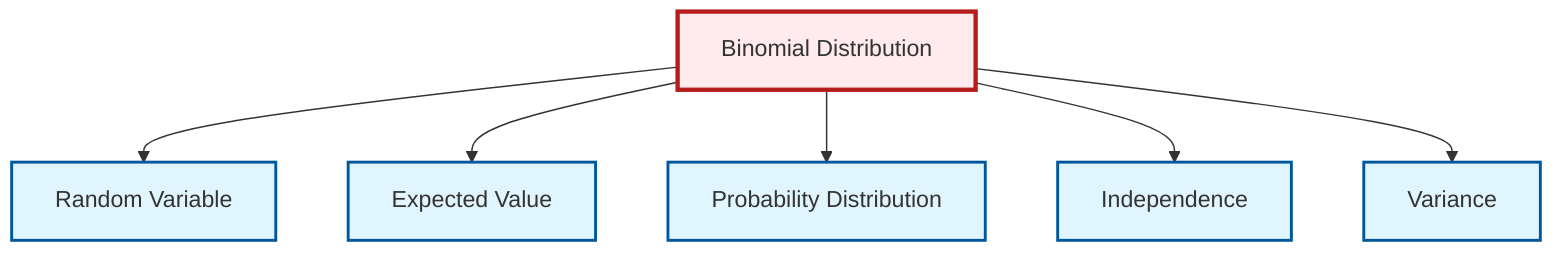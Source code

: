graph TD
    classDef definition fill:#e1f5fe,stroke:#01579b,stroke-width:2px
    classDef theorem fill:#f3e5f5,stroke:#4a148c,stroke-width:2px
    classDef axiom fill:#fff3e0,stroke:#e65100,stroke-width:2px
    classDef example fill:#e8f5e9,stroke:#1b5e20,stroke-width:2px
    classDef current fill:#ffebee,stroke:#b71c1c,stroke-width:3px
    def-independence["Independence"]:::definition
    def-random-variable["Random Variable"]:::definition
    def-binomial-distribution["Binomial Distribution"]:::definition
    def-variance["Variance"]:::definition
    def-expectation["Expected Value"]:::definition
    def-probability-distribution["Probability Distribution"]:::definition
    def-binomial-distribution --> def-random-variable
    def-binomial-distribution --> def-expectation
    def-binomial-distribution --> def-probability-distribution
    def-binomial-distribution --> def-independence
    def-binomial-distribution --> def-variance
    class def-binomial-distribution current